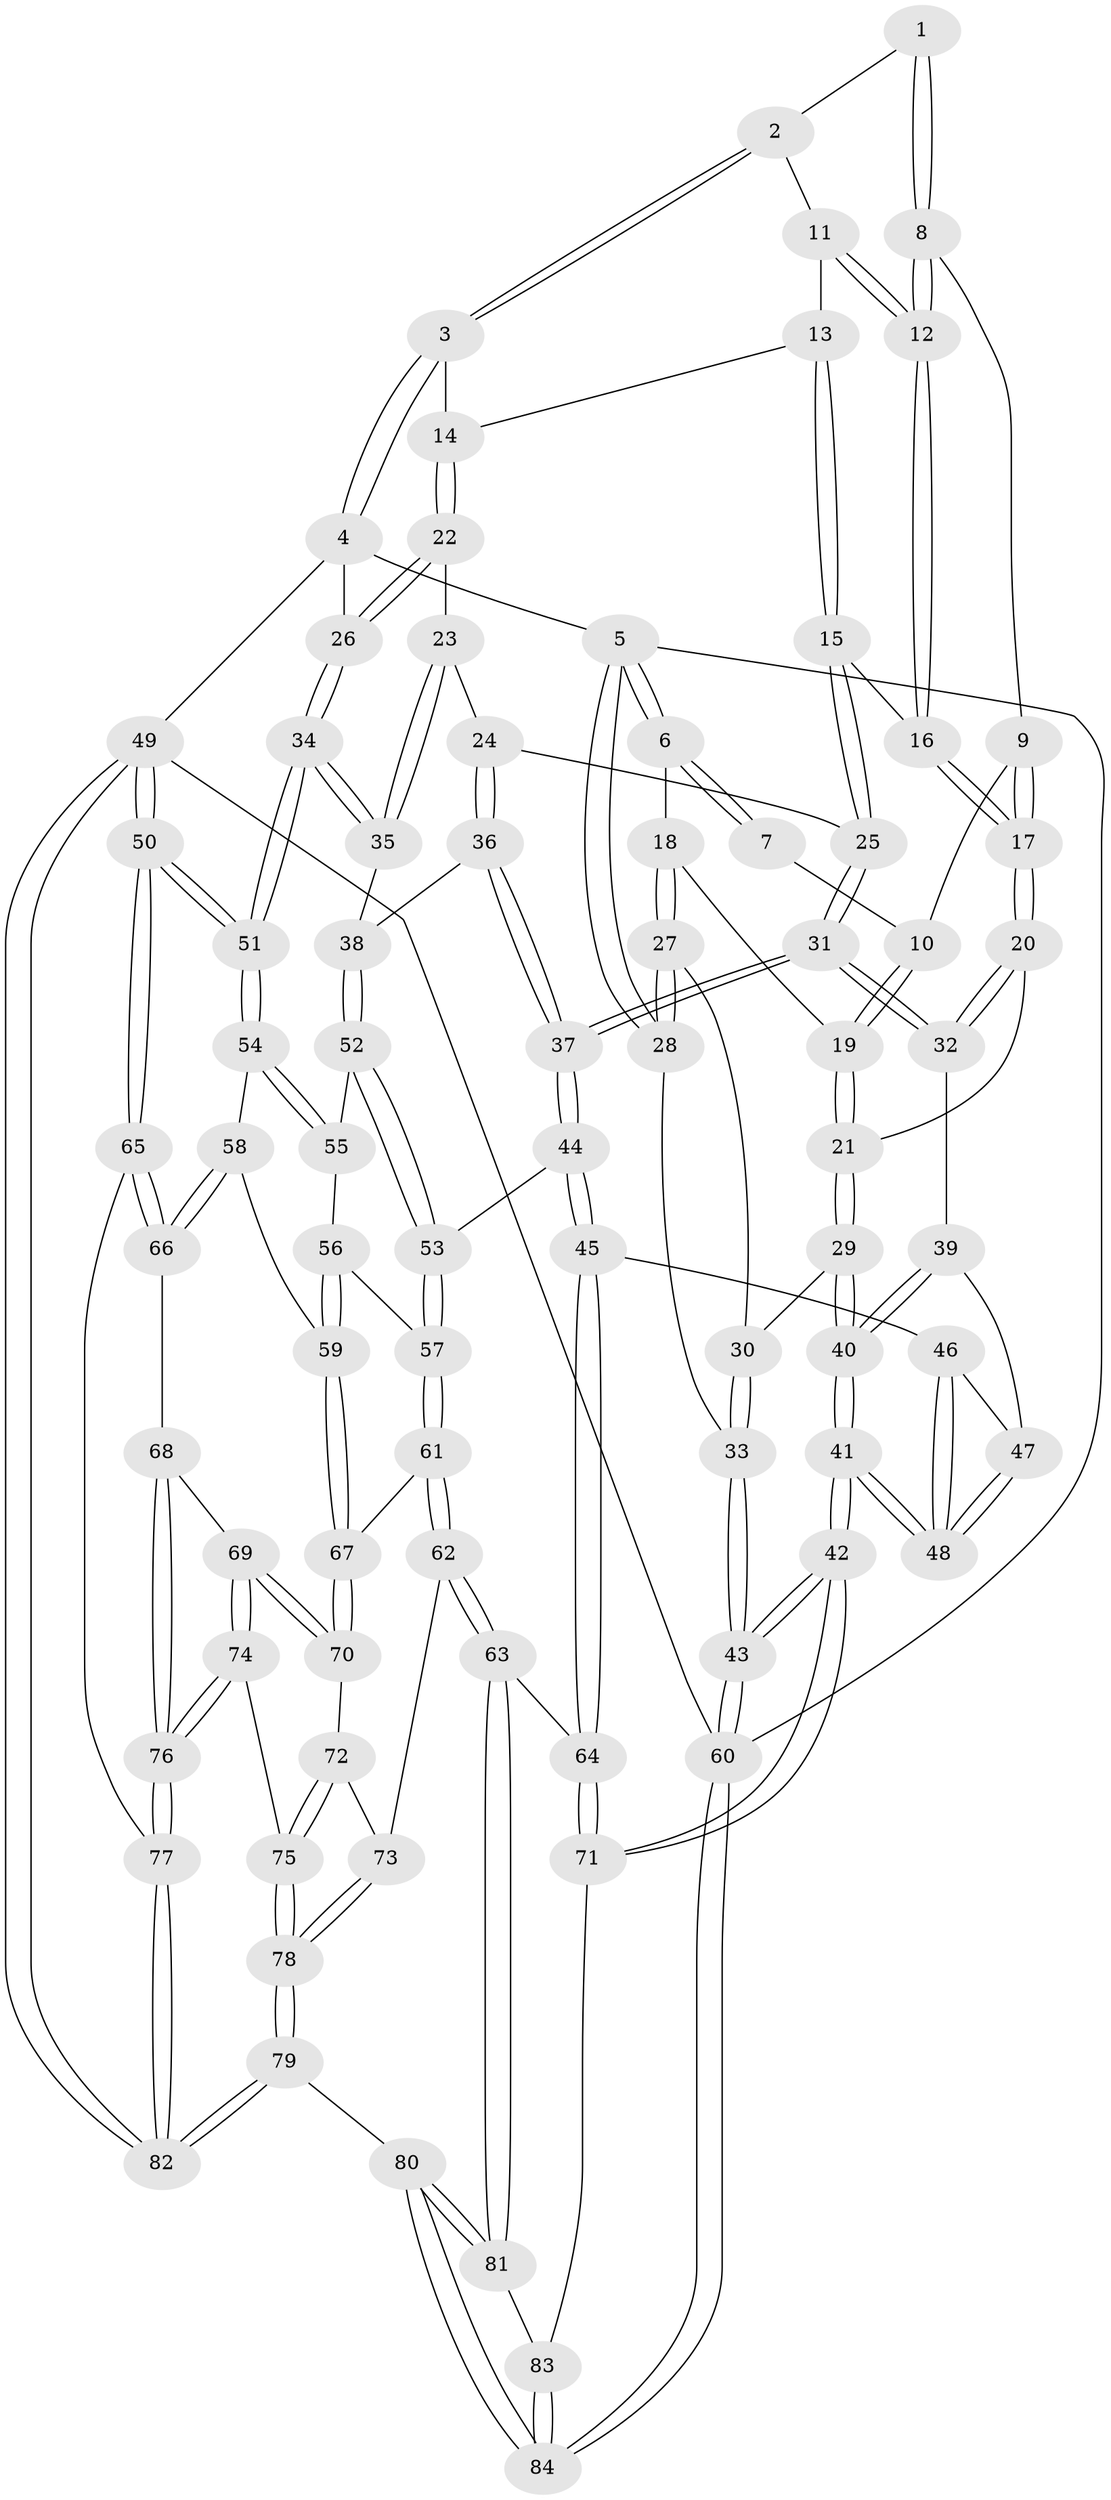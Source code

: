 // Generated by graph-tools (version 1.1) at 2025/27/03/09/25 03:27:03]
// undirected, 84 vertices, 207 edges
graph export_dot {
graph [start="1"]
  node [color=gray90,style=filled];
  1 [pos="+0.31824639950385486+0"];
  2 [pos="+0.5889800482113234+0"];
  3 [pos="+1+0"];
  4 [pos="+1+0"];
  5 [pos="+0+0"];
  6 [pos="+0+0"];
  7 [pos="+0.26617381310552574+0"];
  8 [pos="+0.40768417389568357+0.025967537925825835"];
  9 [pos="+0.3557180131432662+0.07468842897684123"];
  10 [pos="+0.24317313053200734+0.010558140047123122"];
  11 [pos="+0.5894899246108946+0"];
  12 [pos="+0.5085032330466371+0.13833518463885486"];
  13 [pos="+0.6844171027910045+0.02756335138895002"];
  14 [pos="+0.7863034662727068+0.09659513040702569"];
  15 [pos="+0.5919126734849935+0.19217888714135026"];
  16 [pos="+0.5084703670407462+0.1696728479985186"];
  17 [pos="+0.45522695853185613+0.20167810901717234"];
  18 [pos="+0.17486326494964252+0.13995978081139449"];
  19 [pos="+0.19139147464579795+0.13598181494606748"];
  20 [pos="+0.3776241464705128+0.2818568276165492"];
  21 [pos="+0.33058449440269766+0.2663110179416067"];
  22 [pos="+0.7908731929336625+0.14899058186082664"];
  23 [pos="+0.7613011840658334+0.22042084095025188"];
  24 [pos="+0.7074513561365843+0.23473702512929065"];
  25 [pos="+0.6219757172217336+0.21049049515826504"];
  26 [pos="+1+0.05761976694138613"];
  27 [pos="+0.15194273229190766+0.14757972417298051"];
  28 [pos="+0+0"];
  29 [pos="+0.13996012782139913+0.3724860563129874"];
  30 [pos="+0.07624741810222052+0.22318810044711163"];
  31 [pos="+0.5467942326177299+0.4620256025737654"];
  32 [pos="+0.38487232818984424+0.31355734677280217"];
  33 [pos="+0+0.26191899541413416"];
  34 [pos="+1+0.3657384988185958"];
  35 [pos="+0.9124997143051923+0.3389532581860639"];
  36 [pos="+0.6773289662101811+0.43195560608836087"];
  37 [pos="+0.5631186192109243+0.48718645418633716"];
  38 [pos="+0.7770410408611026+0.4598786687669149"];
  39 [pos="+0.36516621290823836+0.35253729934946554"];
  40 [pos="+0.10672827476494727+0.4736923461819371"];
  41 [pos="+0.007970252854124697+0.6907689333493687"];
  42 [pos="+0+0.7027480515204702"];
  43 [pos="+0+0.7180139367604214"];
  44 [pos="+0.548623087101046+0.569018555599084"];
  45 [pos="+0.5047376063417235+0.6113429359261029"];
  46 [pos="+0.34490322403141827+0.5841430238891219"];
  47 [pos="+0.36254520138309065+0.3599019178569303"];
  48 [pos="+0.05386965644999768+0.6715395853070399"];
  49 [pos="+1+1"];
  50 [pos="+1+0.790878507131991"];
  51 [pos="+1+0.49922466566172274"];
  52 [pos="+0.7910381279908326+0.5092734516493317"];
  53 [pos="+0.6708246347044267+0.6225304891608527"];
  54 [pos="+1+0.549985464640663"];
  55 [pos="+0.8393875265032223+0.5625331235599468"];
  56 [pos="+0.8301141652024953+0.5860683591290643"];
  57 [pos="+0.714294358341895+0.6669694531741267"];
  58 [pos="+0.9011144966398915+0.6937589479217671"];
  59 [pos="+0.8564050977394104+0.7018773315265007"];
  60 [pos="+0+1"];
  61 [pos="+0.7357059997086861+0.7249923844346229"];
  62 [pos="+0.6586488832208915+0.8064887462667261"];
  63 [pos="+0.5040015762573539+0.8371557311143601"];
  64 [pos="+0.49703499094141357+0.8248241904658065"];
  65 [pos="+1+0.8098423473098114"];
  66 [pos="+0.970991588580507+0.8045722617156742"];
  67 [pos="+0.8061768304268963+0.7460212381167022"];
  68 [pos="+0.9421981912650748+0.8150012158675527"];
  69 [pos="+0.8734142959235536+0.8154694836121277"];
  70 [pos="+0.8213293923473234+0.7790531221551438"];
  71 [pos="+0.06739440248654507+0.7338831717711527"];
  72 [pos="+0.8035659576070395+0.8178376023739578"];
  73 [pos="+0.7206064604385011+0.8741032525434239"];
  74 [pos="+0.8600797486509892+0.9109841587674159"];
  75 [pos="+0.8026286686264696+0.9222103014204703"];
  76 [pos="+0.9089679623236515+0.9376313364672338"];
  77 [pos="+0.9137779761453484+0.9432002195935154"];
  78 [pos="+0.7526461862861638+0.9568349138888859"];
  79 [pos="+0.6692697064756037+1"];
  80 [pos="+0.5208392091968554+1"];
  81 [pos="+0.4972235758701376+0.9606821929404212"];
  82 [pos="+1+1"];
  83 [pos="+0.25685484935735053+0.8966064502844034"];
  84 [pos="+0.40433857397152656+1"];
  1 -- 2;
  1 -- 8;
  1 -- 8;
  2 -- 3;
  2 -- 3;
  2 -- 11;
  3 -- 4;
  3 -- 4;
  3 -- 14;
  4 -- 5;
  4 -- 26;
  4 -- 49;
  5 -- 6;
  5 -- 6;
  5 -- 28;
  5 -- 28;
  5 -- 60;
  6 -- 7;
  6 -- 7;
  6 -- 18;
  7 -- 10;
  8 -- 9;
  8 -- 12;
  8 -- 12;
  9 -- 10;
  9 -- 17;
  9 -- 17;
  10 -- 19;
  10 -- 19;
  11 -- 12;
  11 -- 12;
  11 -- 13;
  12 -- 16;
  12 -- 16;
  13 -- 14;
  13 -- 15;
  13 -- 15;
  14 -- 22;
  14 -- 22;
  15 -- 16;
  15 -- 25;
  15 -- 25;
  16 -- 17;
  16 -- 17;
  17 -- 20;
  17 -- 20;
  18 -- 19;
  18 -- 27;
  18 -- 27;
  19 -- 21;
  19 -- 21;
  20 -- 21;
  20 -- 32;
  20 -- 32;
  21 -- 29;
  21 -- 29;
  22 -- 23;
  22 -- 26;
  22 -- 26;
  23 -- 24;
  23 -- 35;
  23 -- 35;
  24 -- 25;
  24 -- 36;
  24 -- 36;
  25 -- 31;
  25 -- 31;
  26 -- 34;
  26 -- 34;
  27 -- 28;
  27 -- 28;
  27 -- 30;
  28 -- 33;
  29 -- 30;
  29 -- 40;
  29 -- 40;
  30 -- 33;
  30 -- 33;
  31 -- 32;
  31 -- 32;
  31 -- 37;
  31 -- 37;
  32 -- 39;
  33 -- 43;
  33 -- 43;
  34 -- 35;
  34 -- 35;
  34 -- 51;
  34 -- 51;
  35 -- 38;
  36 -- 37;
  36 -- 37;
  36 -- 38;
  37 -- 44;
  37 -- 44;
  38 -- 52;
  38 -- 52;
  39 -- 40;
  39 -- 40;
  39 -- 47;
  40 -- 41;
  40 -- 41;
  41 -- 42;
  41 -- 42;
  41 -- 48;
  41 -- 48;
  42 -- 43;
  42 -- 43;
  42 -- 71;
  42 -- 71;
  43 -- 60;
  43 -- 60;
  44 -- 45;
  44 -- 45;
  44 -- 53;
  45 -- 46;
  45 -- 64;
  45 -- 64;
  46 -- 47;
  46 -- 48;
  46 -- 48;
  47 -- 48;
  47 -- 48;
  49 -- 50;
  49 -- 50;
  49 -- 82;
  49 -- 82;
  49 -- 60;
  50 -- 51;
  50 -- 51;
  50 -- 65;
  50 -- 65;
  51 -- 54;
  51 -- 54;
  52 -- 53;
  52 -- 53;
  52 -- 55;
  53 -- 57;
  53 -- 57;
  54 -- 55;
  54 -- 55;
  54 -- 58;
  55 -- 56;
  56 -- 57;
  56 -- 59;
  56 -- 59;
  57 -- 61;
  57 -- 61;
  58 -- 59;
  58 -- 66;
  58 -- 66;
  59 -- 67;
  59 -- 67;
  60 -- 84;
  60 -- 84;
  61 -- 62;
  61 -- 62;
  61 -- 67;
  62 -- 63;
  62 -- 63;
  62 -- 73;
  63 -- 64;
  63 -- 81;
  63 -- 81;
  64 -- 71;
  64 -- 71;
  65 -- 66;
  65 -- 66;
  65 -- 77;
  66 -- 68;
  67 -- 70;
  67 -- 70;
  68 -- 69;
  68 -- 76;
  68 -- 76;
  69 -- 70;
  69 -- 70;
  69 -- 74;
  69 -- 74;
  70 -- 72;
  71 -- 83;
  72 -- 73;
  72 -- 75;
  72 -- 75;
  73 -- 78;
  73 -- 78;
  74 -- 75;
  74 -- 76;
  74 -- 76;
  75 -- 78;
  75 -- 78;
  76 -- 77;
  76 -- 77;
  77 -- 82;
  77 -- 82;
  78 -- 79;
  78 -- 79;
  79 -- 80;
  79 -- 82;
  79 -- 82;
  80 -- 81;
  80 -- 81;
  80 -- 84;
  80 -- 84;
  81 -- 83;
  83 -- 84;
  83 -- 84;
}

